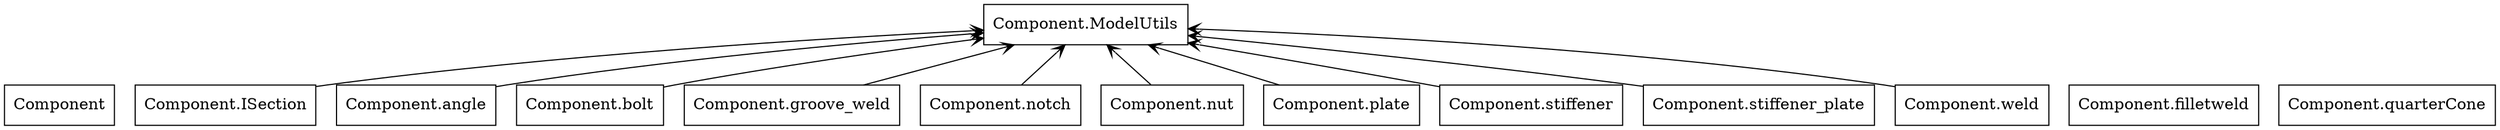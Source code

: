 digraph "packages" {
charset="utf-8"
rankdir=BT
"0" [label="Component", shape="box"];
"1" [label="Component.ISection", shape="box"];
"2" [label="Component.ModelUtils", shape="box"];
"3" [label="Component.angle", shape="box"];
"4" [label="Component.bolt", shape="box"];
"5" [label="Component.filletweld", shape="box"];
"6" [label="Component.groove_weld", shape="box"];
"7" [label="Component.notch", shape="box"];
"8" [label="Component.nut", shape="box"];
"9" [label="Component.plate", shape="box"];
"10" [label="Component.quarterCone", shape="box"];
"11" [label="Component.stiffener", shape="box"];
"12" [label="Component.stiffener_plate", shape="box"];
"13" [label="Component.weld", shape="box"];
"1" -> "2" [arrowhead="open", arrowtail="none"];
"3" -> "2" [arrowhead="open", arrowtail="none"];
"4" -> "2" [arrowhead="open", arrowtail="none"];
"6" -> "2" [arrowhead="open", arrowtail="none"];
"7" -> "2" [arrowhead="open", arrowtail="none"];
"8" -> "2" [arrowhead="open", arrowtail="none"];
"9" -> "2" [arrowhead="open", arrowtail="none"];
"11" -> "2" [arrowhead="open", arrowtail="none"];
"12" -> "2" [arrowhead="open", arrowtail="none"];
"13" -> "2" [arrowhead="open", arrowtail="none"];
}
